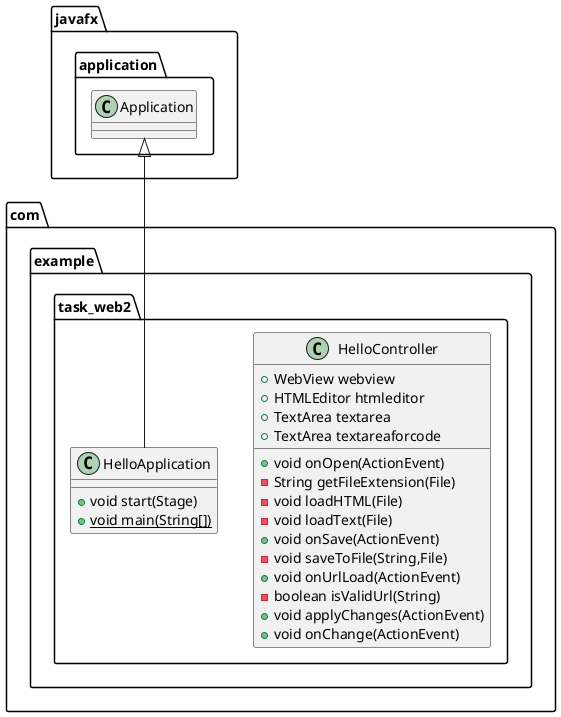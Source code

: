 @startuml
class com.example.task_web2.HelloController {
+ WebView webview
+ HTMLEditor htmleditor
+ TextArea textarea
+ TextArea textareaforcode
+ void onOpen(ActionEvent)
- String getFileExtension(File)
- void loadHTML(File)
- void loadText(File)
+ void onSave(ActionEvent)
- void saveToFile(String,File)
+ void onUrlLoad(ActionEvent)
- boolean isValidUrl(String)
+ void applyChanges(ActionEvent)
+ void onChange(ActionEvent)
}
class com.example.task_web2.HelloApplication {
+ void start(Stage)
+ {static} void main(String[])
}


javafx.application.Application <|-- com.example.task_web2.HelloApplication
@enduml